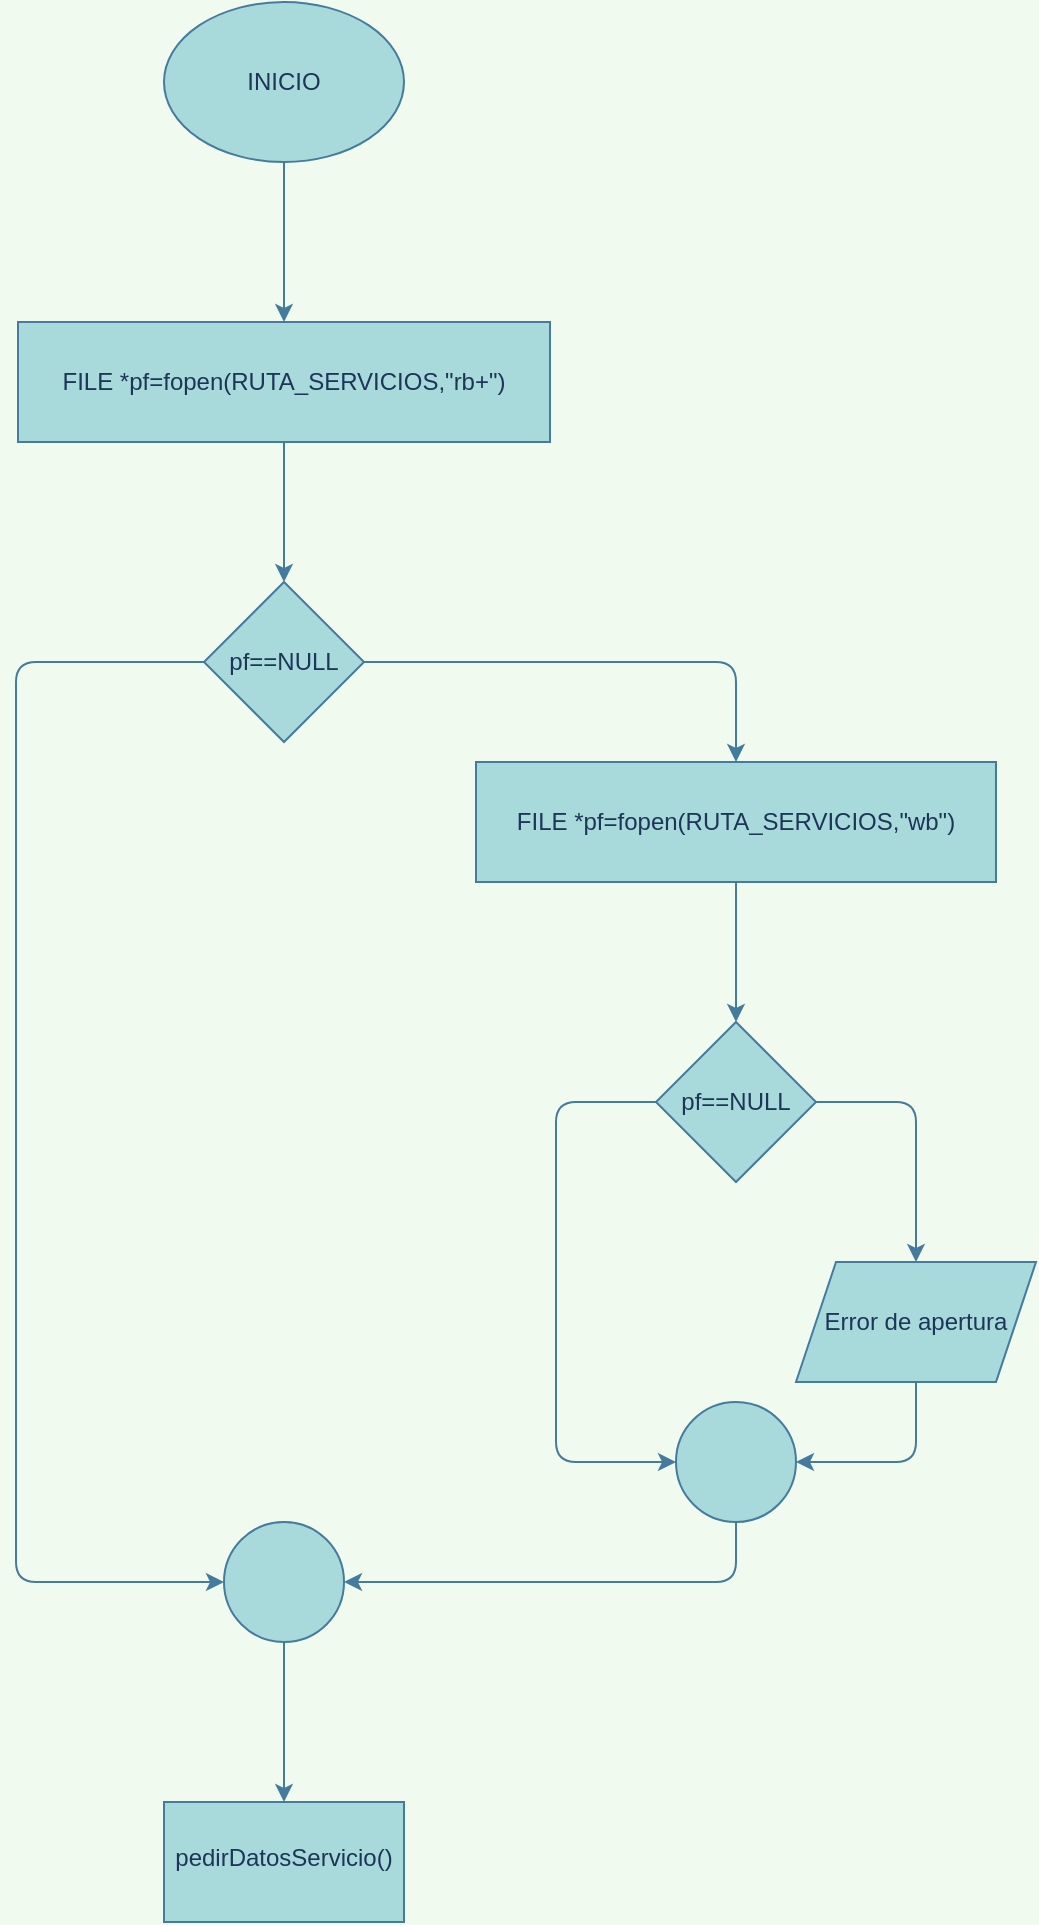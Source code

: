 <mxfile version="13.7.9" type="device"><diagram id="C5RBs43oDa-KdzZeNtuy" name="darDeAltaServicio"><mxGraphModel dx="1662" dy="822" grid="1" gridSize="10" guides="1" tooltips="1" connect="1" arrows="1" fold="1" page="1" pageScale="1" pageWidth="827" pageHeight="1169" background="#F1FAEE" math="0" shadow="0"><root><mxCell id="WIyWlLk6GJQsqaUBKTNV-0"/><mxCell id="WIyWlLk6GJQsqaUBKTNV-1" parent="WIyWlLk6GJQsqaUBKTNV-0"/><mxCell id="2F6mvHClK97CruZ7_wyc-0" value="" style="edgeStyle=orthogonalEdgeStyle;curved=0;rounded=1;sketch=0;orthogonalLoop=1;jettySize=auto;html=1;strokeColor=#457B9D;fillColor=#A8DADC;fontColor=#1D3557;labelBackgroundColor=#F1FAEE;" edge="1" parent="WIyWlLk6GJQsqaUBKTNV-1" source="2F6mvHClK97CruZ7_wyc-1" target="2F6mvHClK97CruZ7_wyc-3"><mxGeometry relative="1" as="geometry"/></mxCell><mxCell id="2F6mvHClK97CruZ7_wyc-1" value="INICIO" style="ellipse;whiteSpace=wrap;html=1;fillColor=#A8DADC;strokeColor=#457B9D;fontColor=#1D3557;" vertex="1" parent="WIyWlLk6GJQsqaUBKTNV-1"><mxGeometry x="314" y="70" width="120" height="80" as="geometry"/></mxCell><mxCell id="2F6mvHClK97CruZ7_wyc-2" value="" style="edgeStyle=orthogonalEdgeStyle;curved=0;rounded=1;sketch=0;orthogonalLoop=1;jettySize=auto;html=1;strokeColor=#457B9D;fillColor=#A8DADC;fontColor=#1D3557;labelBackgroundColor=#F1FAEE;" edge="1" parent="WIyWlLk6GJQsqaUBKTNV-1" source="2F6mvHClK97CruZ7_wyc-3" target="2F6mvHClK97CruZ7_wyc-6"><mxGeometry relative="1" as="geometry"/></mxCell><mxCell id="2F6mvHClK97CruZ7_wyc-3" value="FILE *pf=fopen(RUTA_SERVICIOS,&quot;rb+&quot;)" style="whiteSpace=wrap;html=1;fontColor=#1D3557;strokeColor=#457B9D;fillColor=#A8DADC;" vertex="1" parent="WIyWlLk6GJQsqaUBKTNV-1"><mxGeometry x="241" y="230" width="266" height="60" as="geometry"/></mxCell><mxCell id="2F6mvHClK97CruZ7_wyc-4" value="" style="edgeStyle=orthogonalEdgeStyle;curved=0;rounded=1;sketch=0;orthogonalLoop=1;jettySize=auto;html=1;strokeColor=#457B9D;fillColor=#A8DADC;fontColor=#1D3557;labelBackgroundColor=#F1FAEE;" edge="1" parent="WIyWlLk6GJQsqaUBKTNV-1" source="2F6mvHClK97CruZ7_wyc-6" target="2F6mvHClK97CruZ7_wyc-8"><mxGeometry relative="1" as="geometry"><mxPoint x="534" y="470" as="targetPoint"/></mxGeometry></mxCell><mxCell id="2F6mvHClK97CruZ7_wyc-5" style="edgeStyle=orthogonalEdgeStyle;curved=0;rounded=1;sketch=0;orthogonalLoop=1;jettySize=auto;html=1;strokeColor=#457B9D;fillColor=#A8DADC;fontColor=#1D3557;entryX=0;entryY=0.5;entryDx=0;entryDy=0;entryPerimeter=0;labelBackgroundColor=#F1FAEE;" edge="1" parent="WIyWlLk6GJQsqaUBKTNV-1" source="2F6mvHClK97CruZ7_wyc-6" target="2F6mvHClK97CruZ7_wyc-16"><mxGeometry relative="1" as="geometry"><mxPoint x="200" y="470" as="targetPoint"/><Array as="points"><mxPoint x="240" y="400"/><mxPoint x="240" y="860"/></Array></mxGeometry></mxCell><mxCell id="2F6mvHClK97CruZ7_wyc-6" value="pf==NULL" style="rhombus;whiteSpace=wrap;html=1;fontColor=#1D3557;strokeColor=#457B9D;fillColor=#A8DADC;" vertex="1" parent="WIyWlLk6GJQsqaUBKTNV-1"><mxGeometry x="334" y="360" width="80" height="80" as="geometry"/></mxCell><mxCell id="2F6mvHClK97CruZ7_wyc-7" value="" style="edgeStyle=orthogonalEdgeStyle;curved=0;rounded=1;sketch=0;orthogonalLoop=1;jettySize=auto;html=1;strokeColor=#457B9D;fillColor=#A8DADC;fontColor=#1D3557;labelBackgroundColor=#F1FAEE;" edge="1" parent="WIyWlLk6GJQsqaUBKTNV-1" source="2F6mvHClK97CruZ7_wyc-8" target="2F6mvHClK97CruZ7_wyc-11"><mxGeometry relative="1" as="geometry"/></mxCell><mxCell id="2F6mvHClK97CruZ7_wyc-8" value="FILE *pf=fopen(RUTA_SERVICIOS,&quot;wb&quot;)" style="rounded=0;whiteSpace=wrap;html=1;fillColor=#A8DADC;strokeColor=#457B9D;fontColor=#1D3557;" vertex="1" parent="WIyWlLk6GJQsqaUBKTNV-1"><mxGeometry x="470" y="450" width="260" height="60" as="geometry"/></mxCell><mxCell id="2F6mvHClK97CruZ7_wyc-9" value="" style="edgeStyle=orthogonalEdgeStyle;curved=0;rounded=1;sketch=0;orthogonalLoop=1;jettySize=auto;html=1;strokeColor=#457B9D;fillColor=#A8DADC;fontColor=#1D3557;labelBackgroundColor=#F1FAEE;" edge="1" parent="WIyWlLk6GJQsqaUBKTNV-1" source="2F6mvHClK97CruZ7_wyc-11" target="2F6mvHClK97CruZ7_wyc-13"><mxGeometry relative="1" as="geometry"><Array as="points"><mxPoint x="690" y="620"/></Array></mxGeometry></mxCell><mxCell id="2F6mvHClK97CruZ7_wyc-10" style="edgeStyle=orthogonalEdgeStyle;curved=0;rounded=1;sketch=0;orthogonalLoop=1;jettySize=auto;html=1;strokeColor=#457B9D;fillColor=#A8DADC;fontColor=#1D3557;entryX=0;entryY=0.5;entryDx=0;entryDy=0;entryPerimeter=0;labelBackgroundColor=#F1FAEE;" edge="1" parent="WIyWlLk6GJQsqaUBKTNV-1" source="2F6mvHClK97CruZ7_wyc-11" target="2F6mvHClK97CruZ7_wyc-15"><mxGeometry relative="1" as="geometry"><mxPoint x="540" y="780" as="targetPoint"/><Array as="points"><mxPoint x="510" y="620"/><mxPoint x="510" y="800"/></Array></mxGeometry></mxCell><mxCell id="2F6mvHClK97CruZ7_wyc-11" value="pf==NULL" style="rhombus;whiteSpace=wrap;html=1;rounded=0;fontColor=#1D3557;strokeColor=#457B9D;fillColor=#A8DADC;" vertex="1" parent="WIyWlLk6GJQsqaUBKTNV-1"><mxGeometry x="560" y="580" width="80" height="80" as="geometry"/></mxCell><mxCell id="2F6mvHClK97CruZ7_wyc-12" style="edgeStyle=orthogonalEdgeStyle;curved=0;rounded=1;sketch=0;orthogonalLoop=1;jettySize=auto;html=1;entryX=1;entryY=0.5;entryDx=0;entryDy=0;entryPerimeter=0;strokeColor=#457B9D;fillColor=#A8DADC;fontColor=#1D3557;labelBackgroundColor=#F1FAEE;" edge="1" parent="WIyWlLk6GJQsqaUBKTNV-1" source="2F6mvHClK97CruZ7_wyc-13" target="2F6mvHClK97CruZ7_wyc-15"><mxGeometry relative="1" as="geometry"/></mxCell><mxCell id="2F6mvHClK97CruZ7_wyc-13" value="Error de apertura" style="shape=parallelogram;perimeter=parallelogramPerimeter;whiteSpace=wrap;html=1;fixedSize=1;rounded=0;fontColor=#1D3557;strokeColor=#457B9D;fillColor=#A8DADC;" vertex="1" parent="WIyWlLk6GJQsqaUBKTNV-1"><mxGeometry x="630" y="700" width="120" height="60" as="geometry"/></mxCell><mxCell id="2F6mvHClK97CruZ7_wyc-14" style="edgeStyle=orthogonalEdgeStyle;curved=0;rounded=1;sketch=0;orthogonalLoop=1;jettySize=auto;html=1;strokeColor=#457B9D;fillColor=#A8DADC;fontColor=#1D3557;entryX=1;entryY=0.5;entryDx=0;entryDy=0;entryPerimeter=0;labelBackgroundColor=#F1FAEE;" edge="1" parent="WIyWlLk6GJQsqaUBKTNV-1" source="2F6mvHClK97CruZ7_wyc-15" target="2F6mvHClK97CruZ7_wyc-16"><mxGeometry relative="1" as="geometry"><mxPoint x="370" y="870" as="targetPoint"/><Array as="points"><mxPoint x="600" y="860"/></Array></mxGeometry></mxCell><mxCell id="2F6mvHClK97CruZ7_wyc-15" value="" style="verticalLabelPosition=bottom;verticalAlign=top;html=1;shape=mxgraph.flowchart.on-page_reference;rounded=0;sketch=0;strokeColor=#457B9D;fillColor=#A8DADC;fontColor=#1D3557;" vertex="1" parent="WIyWlLk6GJQsqaUBKTNV-1"><mxGeometry x="570" y="770" width="60" height="60" as="geometry"/></mxCell><mxCell id="2F6mvHClK97CruZ7_wyc-18" value="" style="edgeStyle=orthogonalEdgeStyle;rounded=0;orthogonalLoop=1;jettySize=auto;html=1;labelBackgroundColor=#F1FAEE;strokeColor=#457B9D;fontColor=#1D3557;" edge="1" parent="WIyWlLk6GJQsqaUBKTNV-1" source="2F6mvHClK97CruZ7_wyc-16" target="2F6mvHClK97CruZ7_wyc-17"><mxGeometry relative="1" as="geometry"/></mxCell><mxCell id="2F6mvHClK97CruZ7_wyc-16" value="" style="verticalLabelPosition=bottom;verticalAlign=top;html=1;shape=mxgraph.flowchart.on-page_reference;rounded=0;sketch=0;strokeColor=#457B9D;fillColor=#A8DADC;fontColor=#1D3557;" vertex="1" parent="WIyWlLk6GJQsqaUBKTNV-1"><mxGeometry x="344" y="830" width="60" height="60" as="geometry"/></mxCell><mxCell id="2F6mvHClK97CruZ7_wyc-17" value="&lt;br&gt;pedirDatosServicio()" style="whiteSpace=wrap;html=1;rounded=0;fontColor=#1D3557;verticalAlign=top;strokeColor=#457B9D;fillColor=#A8DADC;sketch=0;" vertex="1" parent="WIyWlLk6GJQsqaUBKTNV-1"><mxGeometry x="314" y="970" width="120" height="60" as="geometry"/></mxCell></root></mxGraphModel></diagram></mxfile>